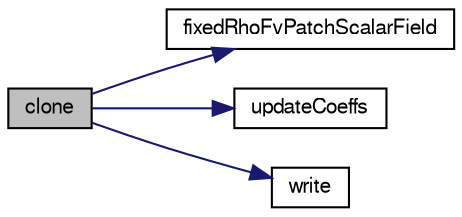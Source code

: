 digraph "clone"
{
  bgcolor="transparent";
  edge [fontname="FreeSans",fontsize="10",labelfontname="FreeSans",labelfontsize="10"];
  node [fontname="FreeSans",fontsize="10",shape=record];
  rankdir="LR";
  Node16 [label="clone",height=0.2,width=0.4,color="black", fillcolor="grey75", style="filled", fontcolor="black"];
  Node16 -> Node17 [color="midnightblue",fontsize="10",style="solid",fontname="FreeSans"];
  Node17 [label="fixedRhoFvPatchScalarField",height=0.2,width=0.4,color="black",URL="$a31890.html#a5507379ab12051b4a54a6753d42f625e",tooltip="Construct from patch and internal field. "];
  Node16 -> Node18 [color="midnightblue",fontsize="10",style="solid",fontname="FreeSans"];
  Node18 [label="updateCoeffs",height=0.2,width=0.4,color="black",URL="$a31890.html#a578f7c989cf81854d45213ec3ee3062a",tooltip="Update the coefficients associated with the patch field. "];
  Node16 -> Node19 [color="midnightblue",fontsize="10",style="solid",fontname="FreeSans"];
  Node19 [label="write",height=0.2,width=0.4,color="black",URL="$a31890.html#aee7d874639b15522c4b683f23bbff5fd",tooltip="Write. "];
}
